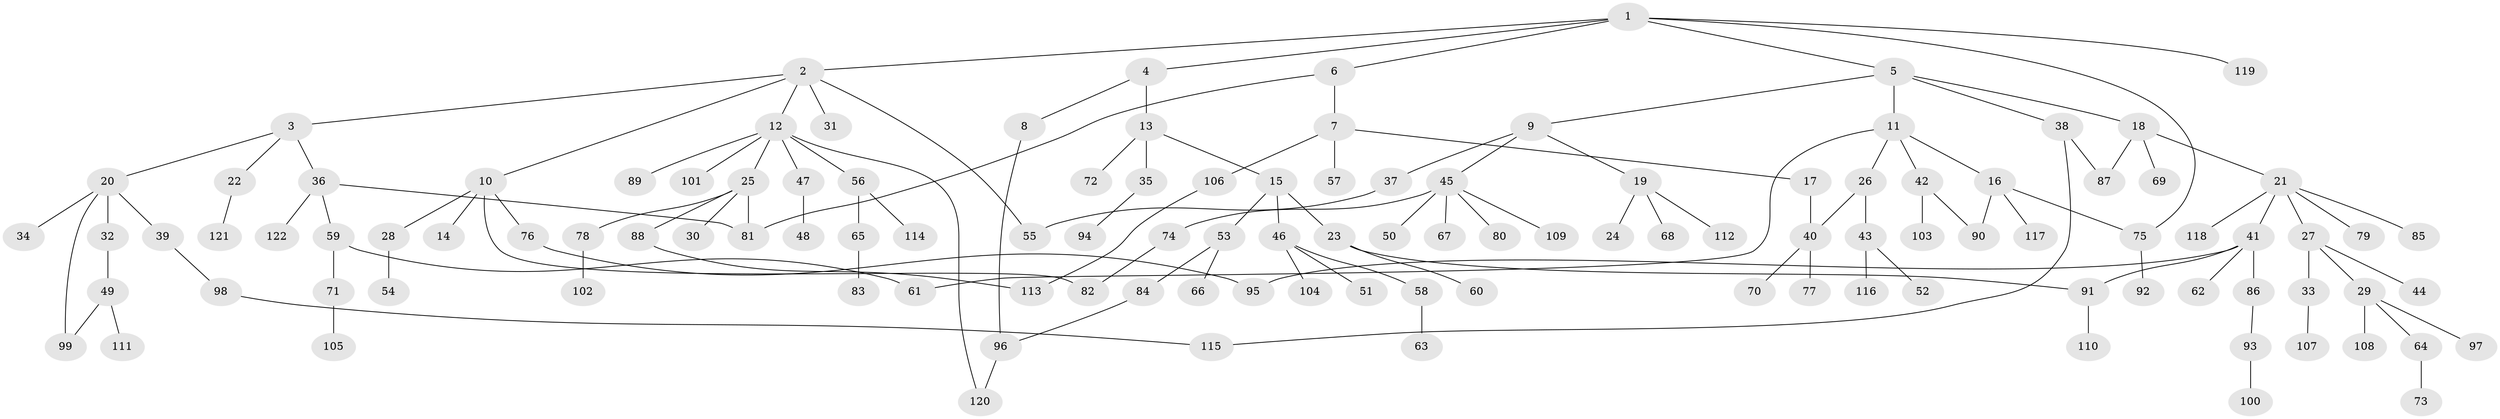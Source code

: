 // coarse degree distribution, {10: 0.012345679012345678, 6: 0.037037037037037035, 3: 0.16049382716049382, 8: 0.024691358024691357, 4: 0.04938271604938271, 5: 0.06172839506172839, 1: 0.49382716049382713, 2: 0.16049382716049382}
// Generated by graph-tools (version 1.1) at 2025/51/02/27/25 19:51:39]
// undirected, 122 vertices, 137 edges
graph export_dot {
graph [start="1"]
  node [color=gray90,style=filled];
  1;
  2;
  3;
  4;
  5;
  6;
  7;
  8;
  9;
  10;
  11;
  12;
  13;
  14;
  15;
  16;
  17;
  18;
  19;
  20;
  21;
  22;
  23;
  24;
  25;
  26;
  27;
  28;
  29;
  30;
  31;
  32;
  33;
  34;
  35;
  36;
  37;
  38;
  39;
  40;
  41;
  42;
  43;
  44;
  45;
  46;
  47;
  48;
  49;
  50;
  51;
  52;
  53;
  54;
  55;
  56;
  57;
  58;
  59;
  60;
  61;
  62;
  63;
  64;
  65;
  66;
  67;
  68;
  69;
  70;
  71;
  72;
  73;
  74;
  75;
  76;
  77;
  78;
  79;
  80;
  81;
  82;
  83;
  84;
  85;
  86;
  87;
  88;
  89;
  90;
  91;
  92;
  93;
  94;
  95;
  96;
  97;
  98;
  99;
  100;
  101;
  102;
  103;
  104;
  105;
  106;
  107;
  108;
  109;
  110;
  111;
  112;
  113;
  114;
  115;
  116;
  117;
  118;
  119;
  120;
  121;
  122;
  1 -- 2;
  1 -- 4;
  1 -- 5;
  1 -- 6;
  1 -- 75;
  1 -- 119;
  2 -- 3;
  2 -- 10;
  2 -- 12;
  2 -- 31;
  2 -- 55;
  3 -- 20;
  3 -- 22;
  3 -- 36;
  4 -- 8;
  4 -- 13;
  5 -- 9;
  5 -- 11;
  5 -- 18;
  5 -- 38;
  6 -- 7;
  6 -- 81;
  7 -- 17;
  7 -- 57;
  7 -- 106;
  8 -- 96;
  9 -- 19;
  9 -- 37;
  9 -- 45;
  10 -- 14;
  10 -- 28;
  10 -- 76;
  10 -- 82;
  11 -- 16;
  11 -- 26;
  11 -- 42;
  11 -- 61;
  12 -- 25;
  12 -- 47;
  12 -- 56;
  12 -- 89;
  12 -- 101;
  12 -- 120;
  13 -- 15;
  13 -- 35;
  13 -- 72;
  15 -- 23;
  15 -- 46;
  15 -- 53;
  16 -- 117;
  16 -- 75;
  16 -- 90;
  17 -- 40;
  18 -- 21;
  18 -- 69;
  18 -- 87;
  19 -- 24;
  19 -- 68;
  19 -- 112;
  20 -- 32;
  20 -- 34;
  20 -- 39;
  20 -- 99;
  21 -- 27;
  21 -- 41;
  21 -- 79;
  21 -- 85;
  21 -- 118;
  22 -- 121;
  23 -- 60;
  23 -- 91;
  25 -- 30;
  25 -- 78;
  25 -- 81;
  25 -- 88;
  26 -- 43;
  26 -- 40;
  27 -- 29;
  27 -- 33;
  27 -- 44;
  28 -- 54;
  29 -- 64;
  29 -- 97;
  29 -- 108;
  32 -- 49;
  33 -- 107;
  35 -- 94;
  36 -- 59;
  36 -- 122;
  36 -- 81;
  37 -- 55;
  38 -- 87;
  38 -- 115;
  39 -- 98;
  40 -- 70;
  40 -- 77;
  41 -- 62;
  41 -- 86;
  41 -- 91;
  41 -- 95;
  42 -- 90;
  42 -- 103;
  43 -- 52;
  43 -- 116;
  45 -- 50;
  45 -- 67;
  45 -- 74;
  45 -- 80;
  45 -- 109;
  46 -- 51;
  46 -- 58;
  46 -- 104;
  47 -- 48;
  49 -- 99;
  49 -- 111;
  53 -- 66;
  53 -- 84;
  56 -- 65;
  56 -- 114;
  58 -- 63;
  59 -- 71;
  59 -- 61;
  64 -- 73;
  65 -- 83;
  71 -- 105;
  74 -- 82;
  75 -- 92;
  76 -- 95;
  78 -- 102;
  84 -- 96;
  86 -- 93;
  88 -- 113;
  91 -- 110;
  93 -- 100;
  96 -- 120;
  98 -- 115;
  106 -- 113;
}
